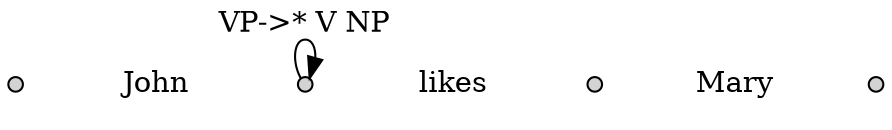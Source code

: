 digraph x {
   rankdir=LR;
   
   /* The nodes */
   {
       node [style=filled,height=0.1,width=0.1];
       0 [label=""];
       1 [label=""];
       2 [label=""];
       3 [label=""];
   }

   /* The sentence */
   {
       edge [style=invis, weight=100];
       node [shape=plaintext];
       0->John->1->likes->2->Mary->3;
   }
   
   /* Edges */
   {
       1->1 [label="VP->* V NP"];
   }

}
